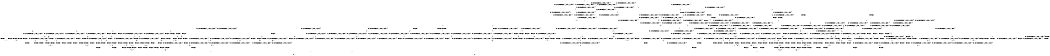 digraph BCG {
size = "7, 10.5";
center = TRUE;
node [shape = circle];
0 [peripheries = 2];
0 -> 1 [label = "EX !0 !ATOMIC_EXCH_BRANCH (1, +0, TRUE, +0, 1, TRUE) !{}"];
0 -> 2 [label = "EX !2 !ATOMIC_EXCH_BRANCH (1, +1, TRUE, +0, 2, TRUE) !{}"];
0 -> 3 [label = "EX !1 !ATOMIC_EXCH_BRANCH (1, +1, TRUE, +1, 1, FALSE) !{}"];
0 -> 4 [label = "EX !0 !ATOMIC_EXCH_BRANCH (1, +0, TRUE, +0, 1, TRUE) !{}"];
0 -> 5 [label = "EX !2 !ATOMIC_EXCH_BRANCH (1, +1, TRUE, +0, 2, TRUE) !{}"];
0 -> 6 [label = "EX !1 !ATOMIC_EXCH_BRANCH (1, +1, TRUE, +1, 1, FALSE) !{}"];
1 -> 7 [label = "EX !2 !ATOMIC_EXCH_BRANCH (1, +1, TRUE, +0, 2, TRUE) !{}"];
2 -> 8 [label = "EX !0 !ATOMIC_EXCH_BRANCH (1, +0, TRUE, +0, 1, FALSE) !{}"];
3 -> 9 [label = "EX !0 !ATOMIC_EXCH_BRANCH (1, +0, TRUE, +0, 1, FALSE) !{}"];
4 -> 1 [label = "EX !0 !ATOMIC_EXCH_BRANCH (1, +0, TRUE, +0, 1, TRUE) !{}"];
4 -> 7 [label = "EX !2 !ATOMIC_EXCH_BRANCH (1, +1, TRUE, +0, 2, TRUE) !{}"];
4 -> 10 [label = "EX !1 !ATOMIC_EXCH_BRANCH (1, +1, TRUE, +1, 1, FALSE) !{}"];
4 -> 4 [label = "EX !0 !ATOMIC_EXCH_BRANCH (1, +0, TRUE, +0, 1, TRUE) !{}"];
4 -> 11 [label = "EX !2 !ATOMIC_EXCH_BRANCH (1, +1, TRUE, +0, 2, TRUE) !{}"];
4 -> 12 [label = "EX !1 !ATOMIC_EXCH_BRANCH (1, +1, TRUE, +1, 1, FALSE) !{}"];
5 -> 8 [label = "EX !0 !ATOMIC_EXCH_BRANCH (1, +0, TRUE, +0, 1, FALSE) !{}"];
5 -> 13 [label = "EX !1 !ATOMIC_EXCH_BRANCH (1, +1, TRUE, +1, 1, TRUE) !{}"];
5 -> 14 [label = "TERMINATE !2"];
5 -> 15 [label = "EX !0 !ATOMIC_EXCH_BRANCH (1, +0, TRUE, +0, 1, FALSE) !{}"];
5 -> 16 [label = "EX !1 !ATOMIC_EXCH_BRANCH (1, +1, TRUE, +1, 1, TRUE) !{}"];
5 -> 17 [label = "TERMINATE !2"];
6 -> 9 [label = "EX !0 !ATOMIC_EXCH_BRANCH (1, +0, TRUE, +0, 1, FALSE) !{}"];
6 -> 18 [label = "EX !2 !ATOMIC_EXCH_BRANCH (1, +1, TRUE, +0, 2, FALSE) !{}"];
6 -> 19 [label = "TERMINATE !1"];
6 -> 20 [label = "EX !0 !ATOMIC_EXCH_BRANCH (1, +0, TRUE, +0, 1, FALSE) !{}"];
6 -> 21 [label = "EX !2 !ATOMIC_EXCH_BRANCH (1, +1, TRUE, +0, 2, FALSE) !{}"];
6 -> 22 [label = "TERMINATE !1"];
7 -> 8 [label = "EX !0 !ATOMIC_EXCH_BRANCH (1, +0, TRUE, +0, 1, FALSE) !{}"];
8 -> 23 [label = "EX !1 !ATOMIC_EXCH_BRANCH (1, +1, TRUE, +1, 1, FALSE) !{}"];
9 -> 23 [label = "EX !2 !ATOMIC_EXCH_BRANCH (1, +1, TRUE, +0, 2, TRUE) !{}"];
10 -> 9 [label = "EX !0 !ATOMIC_EXCH_BRANCH (1, +0, TRUE, +0, 1, FALSE) !{}"];
11 -> 8 [label = "EX !0 !ATOMIC_EXCH_BRANCH (1, +0, TRUE, +0, 1, FALSE) !{}"];
11 -> 24 [label = "EX !1 !ATOMIC_EXCH_BRANCH (1, +1, TRUE, +1, 1, TRUE) !{}"];
11 -> 25 [label = "TERMINATE !2"];
11 -> 15 [label = "EX !0 !ATOMIC_EXCH_BRANCH (1, +0, TRUE, +0, 1, FALSE) !{}"];
11 -> 26 [label = "EX !1 !ATOMIC_EXCH_BRANCH (1, +1, TRUE, +1, 1, TRUE) !{}"];
11 -> 27 [label = "TERMINATE !2"];
12 -> 9 [label = "EX !0 !ATOMIC_EXCH_BRANCH (1, +0, TRUE, +0, 1, FALSE) !{}"];
12 -> 28 [label = "EX !2 !ATOMIC_EXCH_BRANCH (1, +1, TRUE, +0, 2, FALSE) !{}"];
12 -> 29 [label = "TERMINATE !1"];
12 -> 20 [label = "EX !0 !ATOMIC_EXCH_BRANCH (1, +0, TRUE, +0, 1, FALSE) !{}"];
12 -> 30 [label = "EX !2 !ATOMIC_EXCH_BRANCH (1, +1, TRUE, +0, 2, FALSE) !{}"];
12 -> 31 [label = "TERMINATE !1"];
13 -> 32 [label = "EX !0 !ATOMIC_EXCH_BRANCH (1, +0, TRUE, +0, 1, FALSE) !{}"];
14 -> 33 [label = "EX !0 !ATOMIC_EXCH_BRANCH (1, +0, TRUE, +0, 1, FALSE) !{}"];
15 -> 23 [label = "EX !1 !ATOMIC_EXCH_BRANCH (1, +1, TRUE, +1, 1, FALSE) !{}"];
15 -> 34 [label = "TERMINATE !0"];
15 -> 35 [label = "TERMINATE !2"];
15 -> 36 [label = "EX !1 !ATOMIC_EXCH_BRANCH (1, +1, TRUE, +1, 1, FALSE) !{}"];
15 -> 37 [label = "TERMINATE !0"];
15 -> 38 [label = "TERMINATE !2"];
16 -> 13 [label = "EX !1 !ATOMIC_EXCH_BRANCH (1, +1, TRUE, +1, 1, TRUE) !{}"];
16 -> 32 [label = "EX !0 !ATOMIC_EXCH_BRANCH (1, +0, TRUE, +0, 1, FALSE) !{}"];
16 -> 39 [label = "TERMINATE !2"];
16 -> 16 [label = "EX !1 !ATOMIC_EXCH_BRANCH (1, +1, TRUE, +1, 1, TRUE) !{}"];
16 -> 40 [label = "EX !0 !ATOMIC_EXCH_BRANCH (1, +0, TRUE, +0, 1, FALSE) !{}"];
16 -> 41 [label = "TERMINATE !2"];
17 -> 33 [label = "EX !0 !ATOMIC_EXCH_BRANCH (1, +0, TRUE, +0, 1, FALSE) !{}"];
17 -> 42 [label = "EX !1 !ATOMIC_EXCH_BRANCH (1, +1, TRUE, +1, 1, TRUE) !{}"];
17 -> 43 [label = "EX !0 !ATOMIC_EXCH_BRANCH (1, +0, TRUE, +0, 1, FALSE) !{}"];
17 -> 44 [label = "EX !1 !ATOMIC_EXCH_BRANCH (1, +1, TRUE, +1, 1, TRUE) !{}"];
18 -> 45 [label = "EX !0 !ATOMIC_EXCH_BRANCH (1, +0, TRUE, +0, 1, FALSE) !{}"];
19 -> 46 [label = "EX !0 !ATOMIC_EXCH_BRANCH (1, +0, TRUE, +0, 1, FALSE) !{}"];
20 -> 23 [label = "EX !2 !ATOMIC_EXCH_BRANCH (1, +1, TRUE, +0, 2, TRUE) !{}"];
20 -> 47 [label = "TERMINATE !0"];
20 -> 48 [label = "TERMINATE !1"];
20 -> 36 [label = "EX !2 !ATOMIC_EXCH_BRANCH (1, +1, TRUE, +0, 2, TRUE) !{}"];
20 -> 49 [label = "TERMINATE !0"];
20 -> 50 [label = "TERMINATE !1"];
21 -> 45 [label = "EX !0 !ATOMIC_EXCH_BRANCH (1, +0, TRUE, +0, 1, FALSE) !{}"];
21 -> 51 [label = "TERMINATE !2"];
21 -> 52 [label = "TERMINATE !1"];
21 -> 53 [label = "EX !0 !ATOMIC_EXCH_BRANCH (1, +0, TRUE, +0, 1, FALSE) !{}"];
21 -> 54 [label = "TERMINATE !2"];
21 -> 55 [label = "TERMINATE !1"];
22 -> 46 [label = "EX !0 !ATOMIC_EXCH_BRANCH (1, +0, TRUE, +0, 1, FALSE) !{}"];
22 -> 56 [label = "EX !2 !ATOMIC_EXCH_BRANCH (1, +1, TRUE, +0, 2, FALSE) !{}"];
22 -> 57 [label = "EX !0 !ATOMIC_EXCH_BRANCH (1, +0, TRUE, +0, 1, FALSE) !{}"];
22 -> 58 [label = "EX !2 !ATOMIC_EXCH_BRANCH (1, +1, TRUE, +0, 2, FALSE) !{}"];
23 -> 59 [label = "TERMINATE !0"];
24 -> 32 [label = "EX !0 !ATOMIC_EXCH_BRANCH (1, +0, TRUE, +0, 1, FALSE) !{}"];
25 -> 60 [label = "EX !1 !ATOMIC_EXCH_BRANCH (1, +1, TRUE, +1, 1, TRUE) !{}"];
26 -> 32 [label = "EX !0 !ATOMIC_EXCH_BRANCH (1, +0, TRUE, +0, 1, FALSE) !{}"];
26 -> 24 [label = "EX !1 !ATOMIC_EXCH_BRANCH (1, +1, TRUE, +1, 1, TRUE) !{}"];
26 -> 61 [label = "TERMINATE !2"];
26 -> 40 [label = "EX !0 !ATOMIC_EXCH_BRANCH (1, +0, TRUE, +0, 1, FALSE) !{}"];
26 -> 26 [label = "EX !1 !ATOMIC_EXCH_BRANCH (1, +1, TRUE, +1, 1, TRUE) !{}"];
26 -> 62 [label = "TERMINATE !2"];
27 -> 60 [label = "EX !1 !ATOMIC_EXCH_BRANCH (1, +1, TRUE, +1, 1, TRUE) !{}"];
27 -> 33 [label = "EX !0 !ATOMIC_EXCH_BRANCH (1, +0, TRUE, +0, 1, FALSE) !{}"];
27 -> 63 [label = "EX !1 !ATOMIC_EXCH_BRANCH (1, +1, TRUE, +1, 1, TRUE) !{}"];
27 -> 43 [label = "EX !0 !ATOMIC_EXCH_BRANCH (1, +0, TRUE, +0, 1, FALSE) !{}"];
28 -> 45 [label = "EX !0 !ATOMIC_EXCH_BRANCH (1, +0, TRUE, +0, 1, FALSE) !{}"];
29 -> 64 [label = "EX !2 !ATOMIC_EXCH_BRANCH (1, +1, TRUE, +0, 2, FALSE) !{}"];
30 -> 45 [label = "EX !0 !ATOMIC_EXCH_BRANCH (1, +0, TRUE, +0, 1, FALSE) !{}"];
30 -> 65 [label = "TERMINATE !2"];
30 -> 66 [label = "TERMINATE !1"];
30 -> 53 [label = "EX !0 !ATOMIC_EXCH_BRANCH (1, +0, TRUE, +0, 1, FALSE) !{}"];
30 -> 67 [label = "TERMINATE !2"];
30 -> 68 [label = "TERMINATE !1"];
31 -> 64 [label = "EX !2 !ATOMIC_EXCH_BRANCH (1, +1, TRUE, +0, 2, FALSE) !{}"];
31 -> 46 [label = "EX !0 !ATOMIC_EXCH_BRANCH (1, +0, TRUE, +0, 1, FALSE) !{}"];
31 -> 69 [label = "EX !2 !ATOMIC_EXCH_BRANCH (1, +1, TRUE, +0, 2, FALSE) !{}"];
31 -> 57 [label = "EX !0 !ATOMIC_EXCH_BRANCH (1, +0, TRUE, +0, 1, FALSE) !{}"];
32 -> 23 [label = "EX !1 !ATOMIC_EXCH_BRANCH (1, +1, TRUE, +1, 1, FALSE) !{}"];
33 -> 70 [label = "EX !1 !ATOMIC_EXCH_BRANCH (1, +1, TRUE, +1, 1, FALSE) !{}"];
34 -> 71 [label = "EX !1 !ATOMIC_EXCH_BRANCH (1, +1, TRUE, +1, 1, FALSE) !{}"];
35 -> 70 [label = "EX !1 !ATOMIC_EXCH_BRANCH (1, +1, TRUE, +1, 1, FALSE) !{}"];
36 -> 59 [label = "TERMINATE !0"];
36 -> 72 [label = "TERMINATE !2"];
36 -> 73 [label = "TERMINATE !1"];
36 -> 74 [label = "TERMINATE !0"];
36 -> 75 [label = "TERMINATE !2"];
36 -> 76 [label = "TERMINATE !1"];
37 -> 71 [label = "EX !1 !ATOMIC_EXCH_BRANCH (1, +1, TRUE, +1, 1, FALSE) !{}"];
37 -> 77 [label = "TERMINATE !2"];
37 -> 78 [label = "EX !1 !ATOMIC_EXCH_BRANCH (1, +1, TRUE, +1, 1, FALSE) !{}"];
37 -> 79 [label = "TERMINATE !2"];
38 -> 70 [label = "EX !1 !ATOMIC_EXCH_BRANCH (1, +1, TRUE, +1, 1, FALSE) !{}"];
38 -> 77 [label = "TERMINATE !0"];
38 -> 80 [label = "EX !1 !ATOMIC_EXCH_BRANCH (1, +1, TRUE, +1, 1, FALSE) !{}"];
38 -> 79 [label = "TERMINATE !0"];
39 -> 81 [label = "EX !0 !ATOMIC_EXCH_BRANCH (1, +0, TRUE, +0, 1, FALSE) !{}"];
40 -> 23 [label = "EX !1 !ATOMIC_EXCH_BRANCH (1, +1, TRUE, +1, 1, FALSE) !{}"];
40 -> 82 [label = "TERMINATE !0"];
40 -> 83 [label = "TERMINATE !2"];
40 -> 36 [label = "EX !1 !ATOMIC_EXCH_BRANCH (1, +1, TRUE, +1, 1, FALSE) !{}"];
40 -> 84 [label = "TERMINATE !0"];
40 -> 85 [label = "TERMINATE !2"];
41 -> 81 [label = "EX !0 !ATOMIC_EXCH_BRANCH (1, +0, TRUE, +0, 1, FALSE) !{}"];
41 -> 42 [label = "EX !1 !ATOMIC_EXCH_BRANCH (1, +1, TRUE, +1, 1, TRUE) !{}"];
41 -> 86 [label = "EX !0 !ATOMIC_EXCH_BRANCH (1, +0, TRUE, +0, 1, FALSE) !{}"];
41 -> 44 [label = "EX !1 !ATOMIC_EXCH_BRANCH (1, +1, TRUE, +1, 1, TRUE) !{}"];
42 -> 81 [label = "EX !0 !ATOMIC_EXCH_BRANCH (1, +0, TRUE, +0, 1, FALSE) !{}"];
43 -> 70 [label = "EX !1 !ATOMIC_EXCH_BRANCH (1, +1, TRUE, +1, 1, FALSE) !{}"];
43 -> 77 [label = "TERMINATE !0"];
43 -> 80 [label = "EX !1 !ATOMIC_EXCH_BRANCH (1, +1, TRUE, +1, 1, FALSE) !{}"];
43 -> 79 [label = "TERMINATE !0"];
44 -> 42 [label = "EX !1 !ATOMIC_EXCH_BRANCH (1, +1, TRUE, +1, 1, TRUE) !{}"];
44 -> 81 [label = "EX !0 !ATOMIC_EXCH_BRANCH (1, +0, TRUE, +0, 1, FALSE) !{}"];
44 -> 44 [label = "EX !1 !ATOMIC_EXCH_BRANCH (1, +1, TRUE, +1, 1, TRUE) !{}"];
44 -> 86 [label = "EX !0 !ATOMIC_EXCH_BRANCH (1, +0, TRUE, +0, 1, FALSE) !{}"];
45 -> 87 [label = "TERMINATE !0"];
46 -> 88 [label = "EX !2 !ATOMIC_EXCH_BRANCH (1, +1, TRUE, +0, 2, TRUE) !{}"];
47 -> 71 [label = "EX !2 !ATOMIC_EXCH_BRANCH (1, +1, TRUE, +0, 2, TRUE) !{}"];
48 -> 88 [label = "EX !2 !ATOMIC_EXCH_BRANCH (1, +1, TRUE, +0, 2, TRUE) !{}"];
49 -> 71 [label = "EX !2 !ATOMIC_EXCH_BRANCH (1, +1, TRUE, +0, 2, TRUE) !{}"];
49 -> 89 [label = "TERMINATE !1"];
49 -> 78 [label = "EX !2 !ATOMIC_EXCH_BRANCH (1, +1, TRUE, +0, 2, TRUE) !{}"];
49 -> 90 [label = "TERMINATE !1"];
50 -> 88 [label = "EX !2 !ATOMIC_EXCH_BRANCH (1, +1, TRUE, +0, 2, TRUE) !{}"];
50 -> 89 [label = "TERMINATE !0"];
50 -> 91 [label = "EX !2 !ATOMIC_EXCH_BRANCH (1, +1, TRUE, +0, 2, TRUE) !{}"];
50 -> 90 [label = "TERMINATE !0"];
51 -> 92 [label = "EX !0 !ATOMIC_EXCH_BRANCH (1, +0, TRUE, +0, 1, FALSE) !{}"];
52 -> 93 [label = "EX !0 !ATOMIC_EXCH_BRANCH (1, +0, TRUE, +0, 1, FALSE) !{}"];
53 -> 87 [label = "TERMINATE !0"];
53 -> 94 [label = "TERMINATE !2"];
53 -> 95 [label = "TERMINATE !1"];
53 -> 96 [label = "TERMINATE !0"];
53 -> 97 [label = "TERMINATE !2"];
53 -> 98 [label = "TERMINATE !1"];
54 -> 92 [label = "EX !0 !ATOMIC_EXCH_BRANCH (1, +0, TRUE, +0, 1, FALSE) !{}"];
54 -> 99 [label = "TERMINATE !1"];
54 -> 100 [label = "EX !0 !ATOMIC_EXCH_BRANCH (1, +0, TRUE, +0, 1, FALSE) !{}"];
54 -> 101 [label = "TERMINATE !1"];
55 -> 93 [label = "EX !0 !ATOMIC_EXCH_BRANCH (1, +0, TRUE, +0, 1, FALSE) !{}"];
55 -> 99 [label = "TERMINATE !2"];
55 -> 102 [label = "EX !0 !ATOMIC_EXCH_BRANCH (1, +0, TRUE, +0, 1, FALSE) !{}"];
55 -> 101 [label = "TERMINATE !2"];
56 -> 93 [label = "EX !0 !ATOMIC_EXCH_BRANCH (1, +0, TRUE, +0, 1, FALSE) !{}"];
57 -> 88 [label = "EX !2 !ATOMIC_EXCH_BRANCH (1, +1, TRUE, +0, 2, TRUE) !{}"];
57 -> 89 [label = "TERMINATE !0"];
57 -> 91 [label = "EX !2 !ATOMIC_EXCH_BRANCH (1, +1, TRUE, +0, 2, TRUE) !{}"];
57 -> 90 [label = "TERMINATE !0"];
58 -> 93 [label = "EX !0 !ATOMIC_EXCH_BRANCH (1, +0, TRUE, +0, 1, FALSE) !{}"];
58 -> 99 [label = "TERMINATE !2"];
58 -> 102 [label = "EX !0 !ATOMIC_EXCH_BRANCH (1, +0, TRUE, +0, 1, FALSE) !{}"];
58 -> 101 [label = "TERMINATE !2"];
59 -> 103 [label = "TERMINATE !2"];
60 -> 81 [label = "EX !0 !ATOMIC_EXCH_BRANCH (1, +0, TRUE, +0, 1, FALSE) !{}"];
61 -> 81 [label = "EX !0 !ATOMIC_EXCH_BRANCH (1, +0, TRUE, +0, 1, FALSE) !{}"];
62 -> 81 [label = "EX !0 !ATOMIC_EXCH_BRANCH (1, +0, TRUE, +0, 1, FALSE) !{}"];
62 -> 60 [label = "EX !1 !ATOMIC_EXCH_BRANCH (1, +1, TRUE, +1, 1, TRUE) !{}"];
62 -> 86 [label = "EX !0 !ATOMIC_EXCH_BRANCH (1, +0, TRUE, +0, 1, FALSE) !{}"];
62 -> 63 [label = "EX !1 !ATOMIC_EXCH_BRANCH (1, +1, TRUE, +1, 1, TRUE) !{}"];
63 -> 81 [label = "EX !0 !ATOMIC_EXCH_BRANCH (1, +0, TRUE, +0, 1, FALSE) !{}"];
63 -> 60 [label = "EX !1 !ATOMIC_EXCH_BRANCH (1, +1, TRUE, +1, 1, TRUE) !{}"];
63 -> 86 [label = "EX !0 !ATOMIC_EXCH_BRANCH (1, +0, TRUE, +0, 1, FALSE) !{}"];
63 -> 63 [label = "EX !1 !ATOMIC_EXCH_BRANCH (1, +1, TRUE, +1, 1, TRUE) !{}"];
64 -> 93 [label = "EX !0 !ATOMIC_EXCH_BRANCH (1, +0, TRUE, +0, 1, FALSE) !{}"];
65 -> 104 [label = "TERMINATE !1"];
66 -> 104 [label = "TERMINATE !2"];
67 -> 104 [label = "TERMINATE !1"];
67 -> 92 [label = "EX !0 !ATOMIC_EXCH_BRANCH (1, +0, TRUE, +0, 1, FALSE) !{}"];
67 -> 105 [label = "TERMINATE !1"];
67 -> 100 [label = "EX !0 !ATOMIC_EXCH_BRANCH (1, +0, TRUE, +0, 1, FALSE) !{}"];
68 -> 104 [label = "TERMINATE !2"];
68 -> 93 [label = "EX !0 !ATOMIC_EXCH_BRANCH (1, +0, TRUE, +0, 1, FALSE) !{}"];
68 -> 105 [label = "TERMINATE !2"];
68 -> 102 [label = "EX !0 !ATOMIC_EXCH_BRANCH (1, +0, TRUE, +0, 1, FALSE) !{}"];
69 -> 93 [label = "EX !0 !ATOMIC_EXCH_BRANCH (1, +0, TRUE, +0, 1, FALSE) !{}"];
69 -> 104 [label = "TERMINATE !2"];
69 -> 102 [label = "EX !0 !ATOMIC_EXCH_BRANCH (1, +0, TRUE, +0, 1, FALSE) !{}"];
69 -> 105 [label = "TERMINATE !2"];
70 -> 103 [label = "TERMINATE !0"];
71 -> 103 [label = "TERMINATE !2"];
72 -> 103 [label = "TERMINATE !0"];
73 -> 106 [label = "TERMINATE !0"];
74 -> 103 [label = "TERMINATE !2"];
74 -> 106 [label = "TERMINATE !1"];
74 -> 107 [label = "TERMINATE !2"];
74 -> 108 [label = "TERMINATE !1"];
75 -> 103 [label = "TERMINATE !0"];
75 -> 109 [label = "TERMINATE !1"];
75 -> 107 [label = "TERMINATE !0"];
75 -> 110 [label = "TERMINATE !1"];
76 -> 106 [label = "TERMINATE !0"];
76 -> 109 [label = "TERMINATE !2"];
76 -> 108 [label = "TERMINATE !0"];
76 -> 110 [label = "TERMINATE !2"];
77 -> 111 [label = "EX !1 !ATOMIC_EXCH_BRANCH (1, +1, TRUE, +1, 1, FALSE) !{}"];
78 -> 103 [label = "TERMINATE !2"];
78 -> 106 [label = "TERMINATE !1"];
78 -> 107 [label = "TERMINATE !2"];
78 -> 108 [label = "TERMINATE !1"];
79 -> 111 [label = "EX !1 !ATOMIC_EXCH_BRANCH (1, +1, TRUE, +1, 1, FALSE) !{}"];
79 -> 112 [label = "EX !1 !ATOMIC_EXCH_BRANCH (1, +1, TRUE, +1, 1, FALSE) !{}"];
80 -> 103 [label = "TERMINATE !0"];
80 -> 109 [label = "TERMINATE !1"];
80 -> 107 [label = "TERMINATE !0"];
80 -> 110 [label = "TERMINATE !1"];
81 -> 70 [label = "EX !1 !ATOMIC_EXCH_BRANCH (1, +1, TRUE, +1, 1, FALSE) !{}"];
82 -> 113 [label = "TERMINATE !2"];
83 -> 113 [label = "TERMINATE !0"];
84 -> 113 [label = "TERMINATE !2"];
84 -> 71 [label = "EX !1 !ATOMIC_EXCH_BRANCH (1, +1, TRUE, +1, 1, FALSE) !{}"];
84 -> 114 [label = "TERMINATE !2"];
84 -> 78 [label = "EX !1 !ATOMIC_EXCH_BRANCH (1, +1, TRUE, +1, 1, FALSE) !{}"];
85 -> 113 [label = "TERMINATE !0"];
85 -> 70 [label = "EX !1 !ATOMIC_EXCH_BRANCH (1, +1, TRUE, +1, 1, FALSE) !{}"];
85 -> 114 [label = "TERMINATE !0"];
85 -> 80 [label = "EX !1 !ATOMIC_EXCH_BRANCH (1, +1, TRUE, +1, 1, FALSE) !{}"];
86 -> 70 [label = "EX !1 !ATOMIC_EXCH_BRANCH (1, +1, TRUE, +1, 1, FALSE) !{}"];
86 -> 113 [label = "TERMINATE !0"];
86 -> 80 [label = "EX !1 !ATOMIC_EXCH_BRANCH (1, +1, TRUE, +1, 1, FALSE) !{}"];
86 -> 114 [label = "TERMINATE !0"];
87 -> 115 [label = "TERMINATE !2"];
88 -> 106 [label = "TERMINATE !0"];
89 -> 116 [label = "EX !2 !ATOMIC_EXCH_BRANCH (1, +1, TRUE, +0, 2, TRUE) !{}"];
90 -> 116 [label = "EX !2 !ATOMIC_EXCH_BRANCH (1, +1, TRUE, +0, 2, TRUE) !{}"];
90 -> 117 [label = "EX !2 !ATOMIC_EXCH_BRANCH (1, +1, TRUE, +0, 2, TRUE) !{}"];
91 -> 106 [label = "TERMINATE !0"];
91 -> 109 [label = "TERMINATE !2"];
91 -> 108 [label = "TERMINATE !0"];
91 -> 110 [label = "TERMINATE !2"];
92 -> 115 [label = "TERMINATE !0"];
93 -> 118 [label = "TERMINATE !0"];
94 -> 115 [label = "TERMINATE !0"];
95 -> 118 [label = "TERMINATE !0"];
96 -> 115 [label = "TERMINATE !2"];
96 -> 118 [label = "TERMINATE !1"];
96 -> 119 [label = "TERMINATE !2"];
96 -> 120 [label = "TERMINATE !1"];
97 -> 115 [label = "TERMINATE !0"];
97 -> 121 [label = "TERMINATE !1"];
97 -> 119 [label = "TERMINATE !0"];
97 -> 122 [label = "TERMINATE !1"];
98 -> 118 [label = "TERMINATE !0"];
98 -> 121 [label = "TERMINATE !2"];
98 -> 120 [label = "TERMINATE !0"];
98 -> 122 [label = "TERMINATE !2"];
99 -> 123 [label = "EX !0 !ATOMIC_EXCH_BRANCH (1, +0, TRUE, +0, 1, FALSE) !{}"];
100 -> 115 [label = "TERMINATE !0"];
100 -> 121 [label = "TERMINATE !1"];
100 -> 119 [label = "TERMINATE !0"];
100 -> 122 [label = "TERMINATE !1"];
101 -> 123 [label = "EX !0 !ATOMIC_EXCH_BRANCH (1, +0, TRUE, +0, 1, FALSE) !{}"];
101 -> 124 [label = "EX !0 !ATOMIC_EXCH_BRANCH (1, +0, TRUE, +0, 1, FALSE) !{}"];
102 -> 118 [label = "TERMINATE !0"];
102 -> 121 [label = "TERMINATE !2"];
102 -> 120 [label = "TERMINATE !0"];
102 -> 122 [label = "TERMINATE !2"];
103 -> 125 [label = "TERMINATE !1"];
104 -> 123 [label = "EX !0 !ATOMIC_EXCH_BRANCH (1, +0, TRUE, +0, 1, FALSE) !{}"];
105 -> 123 [label = "EX !0 !ATOMIC_EXCH_BRANCH (1, +0, TRUE, +0, 1, FALSE) !{}"];
105 -> 124 [label = "EX !0 !ATOMIC_EXCH_BRANCH (1, +0, TRUE, +0, 1, FALSE) !{}"];
106 -> 125 [label = "TERMINATE !2"];
107 -> 125 [label = "TERMINATE !1"];
107 -> 126 [label = "TERMINATE !1"];
108 -> 125 [label = "TERMINATE !2"];
108 -> 126 [label = "TERMINATE !2"];
109 -> 125 [label = "TERMINATE !0"];
110 -> 125 [label = "TERMINATE !0"];
110 -> 126 [label = "TERMINATE !0"];
111 -> 125 [label = "TERMINATE !1"];
112 -> 125 [label = "TERMINATE !1"];
112 -> 126 [label = "TERMINATE !1"];
113 -> 111 [label = "EX !1 !ATOMIC_EXCH_BRANCH (1, +1, TRUE, +1, 1, FALSE) !{}"];
114 -> 111 [label = "EX !1 !ATOMIC_EXCH_BRANCH (1, +1, TRUE, +1, 1, FALSE) !{}"];
114 -> 112 [label = "EX !1 !ATOMIC_EXCH_BRANCH (1, +1, TRUE, +1, 1, FALSE) !{}"];
115 -> 127 [label = "TERMINATE !1"];
116 -> 125 [label = "TERMINATE !2"];
117 -> 125 [label = "TERMINATE !2"];
117 -> 126 [label = "TERMINATE !2"];
118 -> 127 [label = "TERMINATE !2"];
119 -> 127 [label = "TERMINATE !1"];
119 -> 128 [label = "TERMINATE !1"];
120 -> 127 [label = "TERMINATE !2"];
120 -> 128 [label = "TERMINATE !2"];
121 -> 127 [label = "TERMINATE !0"];
122 -> 127 [label = "TERMINATE !0"];
122 -> 128 [label = "TERMINATE !0"];
123 -> 127 [label = "TERMINATE !0"];
124 -> 127 [label = "TERMINATE !0"];
124 -> 128 [label = "TERMINATE !0"];
125 -> 129 [label = "exit"];
126 -> 130 [label = "exit"];
127 -> 129 [label = "exit"];
128 -> 130 [label = "exit"];
}
